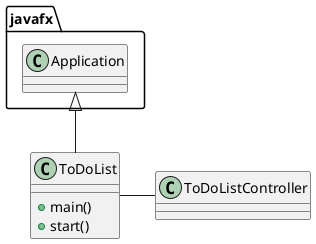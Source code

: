 @startuml
'https://plantuml.com/class-diagram




class ToDoList{
+main()
+start()
}

class ToDoListController{

}
javafx.Application <|--ToDoList
ToDoList- ToDoListController

@enduml